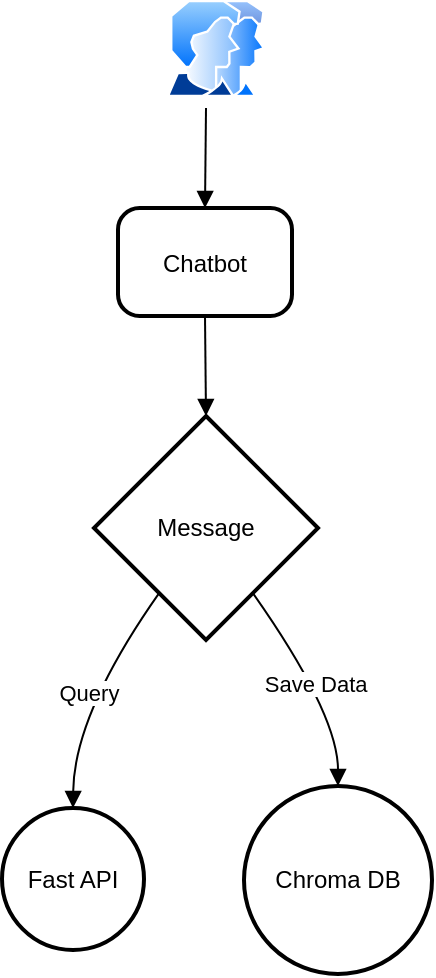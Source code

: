 <mxfile version="26.0.14">
  <diagram name="Page-1" id="Lbf7_INwO01DMQOPvpz0">
    <mxGraphModel dx="1434" dy="738" grid="1" gridSize="10" guides="1" tooltips="1" connect="1" arrows="1" fold="1" page="1" pageScale="1" pageWidth="200" pageHeight="500" math="0" shadow="0">
      <root>
        <mxCell id="0" />
        <mxCell id="1" parent="0" />
        <mxCell id="3" value="Chatbot" style="rounded=1;arcSize=20;strokeWidth=2" parent="1" vertex="1">
          <mxGeometry x="66" y="112" width="87" height="54" as="geometry" />
        </mxCell>
        <mxCell id="4" value="Message" style="rhombus;strokeWidth=2;whiteSpace=wrap;" parent="1" vertex="1">
          <mxGeometry x="54" y="216" width="112" height="112" as="geometry" />
        </mxCell>
        <mxCell id="5" value="Fast API" style="ellipse;aspect=fixed;strokeWidth=2;whiteSpace=wrap;" parent="1" vertex="1">
          <mxGeometry x="8" y="412" width="71" height="71" as="geometry" />
        </mxCell>
        <mxCell id="6" value="Chroma DB" style="ellipse;aspect=fixed;strokeWidth=2;whiteSpace=wrap;" parent="1" vertex="1">
          <mxGeometry x="129" y="401" width="94" height="94" as="geometry" />
        </mxCell>
        <mxCell id="7" value="" style="curved=1;startArrow=none;endArrow=block;exitX=0.5;exitY=1;entryX=0.5;entryY=0;" parent="1" target="3" edge="1">
          <mxGeometry relative="1" as="geometry">
            <Array as="points" />
            <mxPoint x="110" y="62" as="sourcePoint" />
          </mxGeometry>
        </mxCell>
        <mxCell id="8" value="" style="curved=1;startArrow=none;endArrow=block;exitX=0.5;exitY=1;entryX=0.5;entryY=0;" parent="1" source="3" target="4" edge="1">
          <mxGeometry relative="1" as="geometry">
            <Array as="points" />
          </mxGeometry>
        </mxCell>
        <mxCell id="9" value="Query" style="curved=1;startArrow=none;endArrow=block;exitX=0.14;exitY=1;entryX=0.5;entryY=0;" parent="1" source="4" target="5" edge="1">
          <mxGeometry relative="1" as="geometry">
            <Array as="points">
              <mxPoint x="44" y="365" />
            </Array>
          </mxGeometry>
        </mxCell>
        <mxCell id="10" value="Save Data" style="curved=1;startArrow=none;endArrow=block;exitX=0.86;exitY=1;entryX=0.5;entryY=0;" parent="1" source="4" target="6" edge="1">
          <mxGeometry relative="1" as="geometry">
            <Array as="points">
              <mxPoint x="176" y="365" />
            </Array>
          </mxGeometry>
        </mxCell>
        <mxCell id="4T3bCirenjGZTBYiXq4K-11" value="" style="image;aspect=fixed;perimeter=ellipsePerimeter;html=1;align=center;shadow=0;dashed=0;spacingTop=3;image=img/lib/active_directory/user_accounts.svg;" vertex="1" parent="1">
          <mxGeometry x="90" y="8" width="50" height="48.5" as="geometry" />
        </mxCell>
      </root>
    </mxGraphModel>
  </diagram>
</mxfile>
